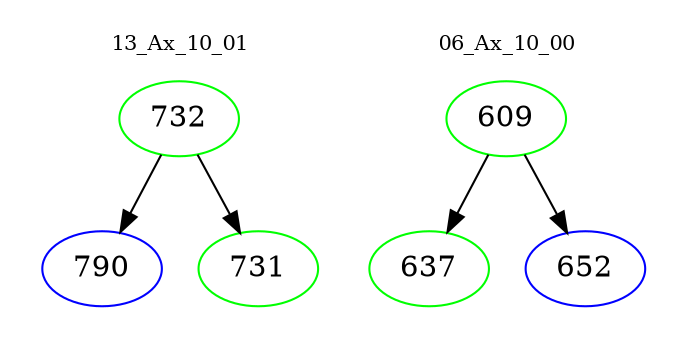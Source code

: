 digraph{
subgraph cluster_0 {
color = white
label = "13_Ax_10_01";
fontsize=10;
T0_732 [label="732", color="green"]
T0_732 -> T0_790 [color="black"]
T0_790 [label="790", color="blue"]
T0_732 -> T0_731 [color="black"]
T0_731 [label="731", color="green"]
}
subgraph cluster_1 {
color = white
label = "06_Ax_10_00";
fontsize=10;
T1_609 [label="609", color="green"]
T1_609 -> T1_637 [color="black"]
T1_637 [label="637", color="green"]
T1_609 -> T1_652 [color="black"]
T1_652 [label="652", color="blue"]
}
}
